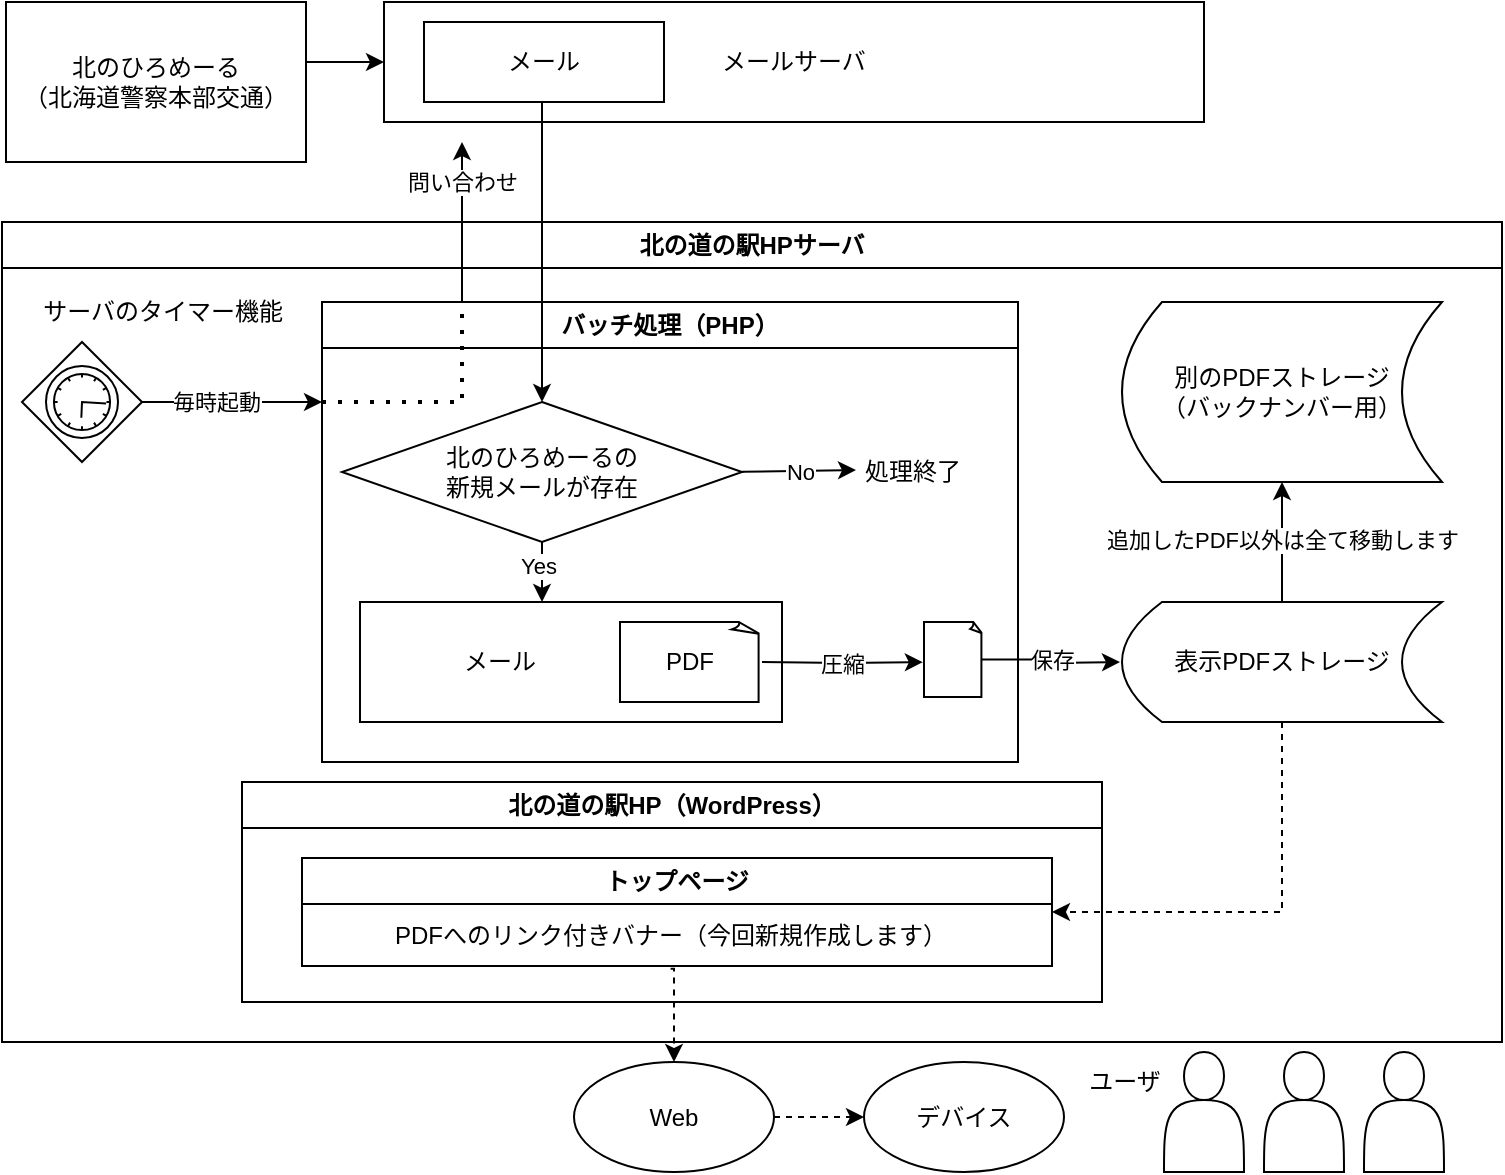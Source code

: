 <mxfile version="24.7.6">
  <diagram name="ページ1" id="-MHORYxmXkgk6OEYyXIY">
    <mxGraphModel dx="881" dy="711" grid="1" gridSize="10" guides="1" tooltips="1" connect="1" arrows="1" fold="1" page="1" pageScale="1" pageWidth="827" pageHeight="1169" math="0" shadow="0">
      <root>
        <mxCell id="0" />
        <mxCell id="1" parent="0" />
        <mxCell id="OlAqE655WdlyNZaHh5r8-6" value="北の道の駅HPサーバ" style="swimlane;whiteSpace=wrap;html=1;startSize=23;" vertex="1" parent="1">
          <mxGeometry x="39" y="170" width="750" height="410" as="geometry" />
        </mxCell>
        <mxCell id="OlAqE655WdlyNZaHh5r8-19" value="" style="points=[[0.25,0.25,0],[0.5,0,0],[0.75,0.25,0],[1,0.5,0],[0.75,0.75,0],[0.5,1,0],[0.25,0.75,0],[0,0.5,0]];shape=mxgraph.bpmn.gateway2;html=1;verticalLabelPosition=bottom;labelBackgroundColor=#ffffff;verticalAlign=top;align=center;perimeter=rhombusPerimeter;outlineConnect=0;outline=standard;symbol=timer;direction=south;" vertex="1" parent="OlAqE655WdlyNZaHh5r8-6">
          <mxGeometry x="10" y="60" width="60" height="60" as="geometry" />
        </mxCell>
        <mxCell id="OlAqE655WdlyNZaHh5r8-20" value="サーバのタイマー機能" style="text;html=1;align=center;verticalAlign=middle;resizable=0;points=[];autosize=1;strokeColor=none;fillColor=none;" vertex="1" parent="OlAqE655WdlyNZaHh5r8-6">
          <mxGeometry x="10" y="30" width="140" height="30" as="geometry" />
        </mxCell>
        <mxCell id="OlAqE655WdlyNZaHh5r8-31" value="" style="edgeStyle=orthogonalEdgeStyle;rounded=0;orthogonalLoop=1;jettySize=auto;html=1;" edge="1" parent="OlAqE655WdlyNZaHh5r8-6" source="OlAqE655WdlyNZaHh5r8-26" target="OlAqE655WdlyNZaHh5r8-27">
          <mxGeometry relative="1" as="geometry" />
        </mxCell>
        <mxCell id="OlAqE655WdlyNZaHh5r8-41" value="追加したPDF以外は全て移動します" style="edgeLabel;html=1;align=center;verticalAlign=middle;resizable=0;points=[];" vertex="1" connectable="0" parent="OlAqE655WdlyNZaHh5r8-31">
          <mxGeometry x="0.047" relative="1" as="geometry">
            <mxPoint as="offset" />
          </mxGeometry>
        </mxCell>
        <mxCell id="OlAqE655WdlyNZaHh5r8-108" style="edgeStyle=elbowEdgeStyle;rounded=0;orthogonalLoop=1;jettySize=auto;html=1;entryX=1;entryY=0.5;entryDx=0;entryDy=0;exitX=0.5;exitY=1;exitDx=0;exitDy=0;dashed=1;" edge="1" parent="OlAqE655WdlyNZaHh5r8-6" source="OlAqE655WdlyNZaHh5r8-26" target="OlAqE655WdlyNZaHh5r8-120">
          <mxGeometry relative="1" as="geometry">
            <mxPoint x="640" y="272.5" as="sourcePoint" />
            <mxPoint x="510" y="335" as="targetPoint" />
            <Array as="points">
              <mxPoint x="640" y="310" />
            </Array>
          </mxGeometry>
        </mxCell>
        <mxCell id="OlAqE655WdlyNZaHh5r8-26" value="表示PDFストレージ" style="shape=dataStorage;whiteSpace=wrap;html=1;fixedSize=1;" vertex="1" parent="OlAqE655WdlyNZaHh5r8-6">
          <mxGeometry x="560" y="190" width="160" height="60" as="geometry" />
        </mxCell>
        <mxCell id="OlAqE655WdlyNZaHh5r8-27" value="別のPDFストレージ&lt;div&gt;（バックナンバー用）&lt;/div&gt;" style="shape=dataStorage;whiteSpace=wrap;html=1;fixedSize=1;" vertex="1" parent="OlAqE655WdlyNZaHh5r8-6">
          <mxGeometry x="560" y="40" width="160" height="90" as="geometry" />
        </mxCell>
        <mxCell id="OlAqE655WdlyNZaHh5r8-35" value="バッチ処理（PHP）" style="swimlane;whiteSpace=wrap;html=1;" vertex="1" parent="OlAqE655WdlyNZaHh5r8-6">
          <mxGeometry x="160" y="40" width="348" height="230" as="geometry" />
        </mxCell>
        <mxCell id="OlAqE655WdlyNZaHh5r8-39" value="" style="rounded=0;whiteSpace=wrap;html=1;" vertex="1" parent="OlAqE655WdlyNZaHh5r8-35">
          <mxGeometry x="19" y="150" width="211" height="60" as="geometry" />
        </mxCell>
        <mxCell id="OlAqE655WdlyNZaHh5r8-63" value="" style="edgeStyle=orthogonalEdgeStyle;rounded=0;orthogonalLoop=1;jettySize=auto;html=1;" edge="1" parent="OlAqE655WdlyNZaHh5r8-35" source="OlAqE655WdlyNZaHh5r8-60">
          <mxGeometry relative="1" as="geometry">
            <mxPoint x="110" y="150" as="targetPoint" />
          </mxGeometry>
        </mxCell>
        <mxCell id="OlAqE655WdlyNZaHh5r8-64" value="Yes" style="edgeLabel;html=1;align=center;verticalAlign=middle;resizable=0;points=[];" vertex="1" connectable="0" parent="OlAqE655WdlyNZaHh5r8-63">
          <mxGeometry x="-0.234" y="-2" relative="1" as="geometry">
            <mxPoint as="offset" />
          </mxGeometry>
        </mxCell>
        <mxCell id="OlAqE655WdlyNZaHh5r8-60" value="北のひろめーるの&lt;div&gt;新規メールが存在&lt;/div&gt;" style="rhombus;whiteSpace=wrap;html=1;" vertex="1" parent="OlAqE655WdlyNZaHh5r8-35">
          <mxGeometry x="10" y="50" width="200" height="70" as="geometry" />
        </mxCell>
        <mxCell id="OlAqE655WdlyNZaHh5r8-71" value="処理終了" style="text;html=1;align=center;verticalAlign=middle;resizable=0;points=[];autosize=1;strokeColor=none;fillColor=none;" vertex="1" parent="OlAqE655WdlyNZaHh5r8-35">
          <mxGeometry x="260" y="70" width="70" height="30" as="geometry" />
        </mxCell>
        <mxCell id="OlAqE655WdlyNZaHh5r8-69" value="" style="edgeStyle=none;orthogonalLoop=1;jettySize=auto;html=1;rounded=0;entryX=0.1;entryY=0.467;entryDx=0;entryDy=0;entryPerimeter=0;" edge="1" parent="OlAqE655WdlyNZaHh5r8-35" target="OlAqE655WdlyNZaHh5r8-71">
          <mxGeometry width="100" relative="1" as="geometry">
            <mxPoint x="210" y="84.88" as="sourcePoint" />
            <mxPoint x="250" y="84.88" as="targetPoint" />
            <Array as="points" />
          </mxGeometry>
        </mxCell>
        <mxCell id="OlAqE655WdlyNZaHh5r8-70" value="No" style="edgeLabel;html=1;align=center;verticalAlign=middle;resizable=0;points=[];" vertex="1" connectable="0" parent="OlAqE655WdlyNZaHh5r8-69">
          <mxGeometry x="0.04" relative="1" as="geometry">
            <mxPoint x="-1" as="offset" />
          </mxGeometry>
        </mxCell>
        <mxCell id="OlAqE655WdlyNZaHh5r8-140" value="" style="endArrow=none;dashed=1;html=1;dashPattern=1 3;strokeWidth=2;rounded=0;edgeStyle=orthogonalEdgeStyle;" edge="1" parent="OlAqE655WdlyNZaHh5r8-35">
          <mxGeometry width="50" height="50" relative="1" as="geometry">
            <mxPoint y="50" as="sourcePoint" />
            <mxPoint x="70" as="targetPoint" />
            <Array as="points">
              <mxPoint x="70" y="50" />
            </Array>
          </mxGeometry>
        </mxCell>
        <mxCell id="OlAqE655WdlyNZaHh5r8-144" value="" style="edgeStyle=orthogonalEdgeStyle;rounded=0;orthogonalLoop=1;jettySize=auto;html=1;entryX=-0.02;entryY=0.535;entryDx=0;entryDy=0;entryPerimeter=0;" edge="1" parent="OlAqE655WdlyNZaHh5r8-35" target="OlAqE655WdlyNZaHh5r8-151">
          <mxGeometry relative="1" as="geometry">
            <mxPoint x="220" y="180.0" as="sourcePoint" />
            <mxPoint x="309" y="180.0" as="targetPoint" />
          </mxGeometry>
        </mxCell>
        <mxCell id="OlAqE655WdlyNZaHh5r8-147" value="圧縮" style="edgeLabel;html=1;align=center;verticalAlign=middle;resizable=0;points=[];" vertex="1" connectable="0" parent="OlAqE655WdlyNZaHh5r8-144">
          <mxGeometry x="-0.011" relative="1" as="geometry">
            <mxPoint as="offset" />
          </mxGeometry>
        </mxCell>
        <mxCell id="OlAqE655WdlyNZaHh5r8-149" value="メール" style="text;html=1;align=center;verticalAlign=middle;whiteSpace=wrap;rounded=0;" vertex="1" parent="OlAqE655WdlyNZaHh5r8-35">
          <mxGeometry x="59" y="165" width="60" height="30" as="geometry" />
        </mxCell>
        <mxCell id="OlAqE655WdlyNZaHh5r8-150" value="PDF" style="whiteSpace=wrap;html=1;shape=mxgraph.basic.document" vertex="1" parent="OlAqE655WdlyNZaHh5r8-35">
          <mxGeometry x="149" y="160" width="70" height="40" as="geometry" />
        </mxCell>
        <mxCell id="OlAqE655WdlyNZaHh5r8-153" style="edgeStyle=orthogonalEdgeStyle;rounded=0;orthogonalLoop=1;jettySize=auto;html=1;" edge="1" parent="OlAqE655WdlyNZaHh5r8-35" source="OlAqE655WdlyNZaHh5r8-151">
          <mxGeometry relative="1" as="geometry">
            <mxPoint x="399" y="180" as="targetPoint" />
          </mxGeometry>
        </mxCell>
        <mxCell id="OlAqE655WdlyNZaHh5r8-154" value="保存" style="edgeLabel;html=1;align=center;verticalAlign=middle;resizable=0;points=[];" vertex="1" connectable="0" parent="OlAqE655WdlyNZaHh5r8-153">
          <mxGeometry x="-0.009" y="1" relative="1" as="geometry">
            <mxPoint x="-1" y="-1" as="offset" />
          </mxGeometry>
        </mxCell>
        <mxCell id="OlAqE655WdlyNZaHh5r8-151" value="" style="whiteSpace=wrap;html=1;shape=mxgraph.basic.document" vertex="1" parent="OlAqE655WdlyNZaHh5r8-35">
          <mxGeometry x="301" y="160" width="29" height="37.5" as="geometry" />
        </mxCell>
        <mxCell id="OlAqE655WdlyNZaHh5r8-21" value="" style="edgeStyle=orthogonalEdgeStyle;rounded=0;orthogonalLoop=1;jettySize=auto;html=1;" edge="1" parent="OlAqE655WdlyNZaHh5r8-6" source="OlAqE655WdlyNZaHh5r8-19">
          <mxGeometry relative="1" as="geometry">
            <mxPoint x="160" y="90" as="targetPoint" />
            <Array as="points">
              <mxPoint x="160" y="90" />
            </Array>
          </mxGeometry>
        </mxCell>
        <mxCell id="OlAqE655WdlyNZaHh5r8-37" value="毎時起動" style="edgeLabel;html=1;align=center;verticalAlign=middle;resizable=0;points=[];" vertex="1" connectable="0" parent="OlAqE655WdlyNZaHh5r8-21">
          <mxGeometry x="-0.53" relative="1" as="geometry">
            <mxPoint x="16" as="offset" />
          </mxGeometry>
        </mxCell>
        <mxCell id="OlAqE655WdlyNZaHh5r8-47" value="北の道の駅HP（WordPress&lt;span style=&quot;background-color: initial;&quot;&gt;）&lt;/span&gt;" style="swimlane;whiteSpace=wrap;html=1;fillColor=default;startSize=23;" vertex="1" parent="OlAqE655WdlyNZaHh5r8-6">
          <mxGeometry x="120" y="280" width="430" height="110" as="geometry" />
        </mxCell>
        <mxCell id="OlAqE655WdlyNZaHh5r8-120" value="トップページ" style="swimlane;whiteSpace=wrap;html=1;" vertex="1" parent="OlAqE655WdlyNZaHh5r8-47">
          <mxGeometry x="30" y="38" width="375" height="54" as="geometry" />
        </mxCell>
        <mxCell id="OlAqE655WdlyNZaHh5r8-129" value="PDFへのリンク付きバナー（今回新規作成します）" style="text;html=1;align=center;verticalAlign=middle;resizable=0;points=[];autosize=1;strokeColor=none;fillColor=none;" vertex="1" parent="OlAqE655WdlyNZaHh5r8-120">
          <mxGeometry x="34" y="24" width="300" height="30" as="geometry" />
        </mxCell>
        <mxCell id="OlAqE655WdlyNZaHh5r8-25" value="" style="edgeStyle=orthogonalEdgeStyle;rounded=0;orthogonalLoop=1;jettySize=auto;html=1;" edge="1" parent="OlAqE655WdlyNZaHh5r8-6">
          <mxGeometry relative="1" as="geometry">
            <mxPoint x="230" y="40" as="sourcePoint" />
            <mxPoint x="230" y="-40" as="targetPoint" />
            <Array as="points">
              <mxPoint x="230" y="20" />
              <mxPoint x="230" y="20" />
            </Array>
          </mxGeometry>
        </mxCell>
        <mxCell id="OlAqE655WdlyNZaHh5r8-38" value="問い合わせ" style="edgeLabel;html=1;align=center;verticalAlign=middle;resizable=0;points=[];" vertex="1" connectable="0" parent="OlAqE655WdlyNZaHh5r8-25">
          <mxGeometry x="0.322" relative="1" as="geometry">
            <mxPoint y="-7" as="offset" />
          </mxGeometry>
        </mxCell>
        <mxCell id="OlAqE655WdlyNZaHh5r8-9" value="" style="edgeStyle=orthogonalEdgeStyle;rounded=0;orthogonalLoop=1;jettySize=auto;html=1;" edge="1" parent="1" source="OlAqE655WdlyNZaHh5r8-7" target="OlAqE655WdlyNZaHh5r8-8">
          <mxGeometry relative="1" as="geometry">
            <Array as="points">
              <mxPoint x="210" y="90" />
              <mxPoint x="210" y="90" />
            </Array>
          </mxGeometry>
        </mxCell>
        <mxCell id="OlAqE655WdlyNZaHh5r8-7" value="北のひろめーる&lt;div&gt;（北海道警察本部交通）&lt;/div&gt;" style="rounded=0;whiteSpace=wrap;html=1;" vertex="1" parent="1">
          <mxGeometry x="41" y="60" width="150" height="80" as="geometry" />
        </mxCell>
        <mxCell id="OlAqE655WdlyNZaHh5r8-8" value="メールサーバ" style="whiteSpace=wrap;html=1;rounded=0;align=center;" vertex="1" parent="1">
          <mxGeometry x="230" y="60" width="410" height="60" as="geometry" />
        </mxCell>
        <mxCell id="OlAqE655WdlyNZaHh5r8-48" value="" style="shape=actor;whiteSpace=wrap;html=1;" vertex="1" parent="1">
          <mxGeometry x="720" y="585" width="40" height="60" as="geometry" />
        </mxCell>
        <mxCell id="OlAqE655WdlyNZaHh5r8-52" value="&lt;div&gt;&lt;br&gt;&lt;/div&gt;&lt;div&gt;&lt;br&gt;&lt;/div&gt;" style="shape=actor;whiteSpace=wrap;html=1;" vertex="1" parent="1">
          <mxGeometry x="670" y="585" width="40" height="60" as="geometry" />
        </mxCell>
        <mxCell id="OlAqE655WdlyNZaHh5r8-53" value="" style="shape=actor;whiteSpace=wrap;html=1;" vertex="1" parent="1">
          <mxGeometry x="620" y="585" width="40" height="60" as="geometry" />
        </mxCell>
        <mxCell id="OlAqE655WdlyNZaHh5r8-111" value="" style="edgeStyle=orthogonalEdgeStyle;rounded=0;orthogonalLoop=1;jettySize=auto;html=1;dashed=1;" edge="1" parent="1" source="OlAqE655WdlyNZaHh5r8-87" target="OlAqE655WdlyNZaHh5r8-94">
          <mxGeometry relative="1" as="geometry" />
        </mxCell>
        <mxCell id="OlAqE655WdlyNZaHh5r8-87" value="Web" style="ellipse;whiteSpace=wrap;html=1;" vertex="1" parent="1">
          <mxGeometry x="325" y="590" width="100" height="55" as="geometry" />
        </mxCell>
        <mxCell id="OlAqE655WdlyNZaHh5r8-94" value="デバイス" style="ellipse;whiteSpace=wrap;html=1;" vertex="1" parent="1">
          <mxGeometry x="470" y="590" width="100" height="55" as="geometry" />
        </mxCell>
        <mxCell id="OlAqE655WdlyNZaHh5r8-96" value="ユーザ" style="text;html=1;align=center;verticalAlign=middle;resizable=0;points=[];autosize=1;strokeColor=none;fillColor=none;" vertex="1" parent="1">
          <mxGeometry x="570" y="585" width="60" height="30" as="geometry" />
        </mxCell>
        <mxCell id="OlAqE655WdlyNZaHh5r8-110" value="" style="edgeStyle=elbowEdgeStyle;rounded=0;orthogonalLoop=1;jettySize=auto;html=1;dashed=1;exitX=0.501;exitY=1.047;exitDx=0;exitDy=0;exitPerimeter=0;" edge="1" parent="1" source="OlAqE655WdlyNZaHh5r8-129" target="OlAqE655WdlyNZaHh5r8-87">
          <mxGeometry relative="1" as="geometry">
            <mxPoint x="350" y="540" as="sourcePoint" />
            <Array as="points">
              <mxPoint x="375" y="540" />
            </Array>
          </mxGeometry>
        </mxCell>
        <mxCell id="OlAqE655WdlyNZaHh5r8-135" style="edgeStyle=elbowEdgeStyle;rounded=0;orthogonalLoop=1;jettySize=auto;html=1;entryX=0.5;entryY=0;entryDx=0;entryDy=0;" edge="1" parent="1" source="OlAqE655WdlyNZaHh5r8-131" target="OlAqE655WdlyNZaHh5r8-60">
          <mxGeometry relative="1" as="geometry" />
        </mxCell>
        <mxCell id="OlAqE655WdlyNZaHh5r8-131" value="メール" style="rounded=0;whiteSpace=wrap;html=1;" vertex="1" parent="1">
          <mxGeometry x="250" y="70" width="120" height="40" as="geometry" />
        </mxCell>
      </root>
    </mxGraphModel>
  </diagram>
</mxfile>
